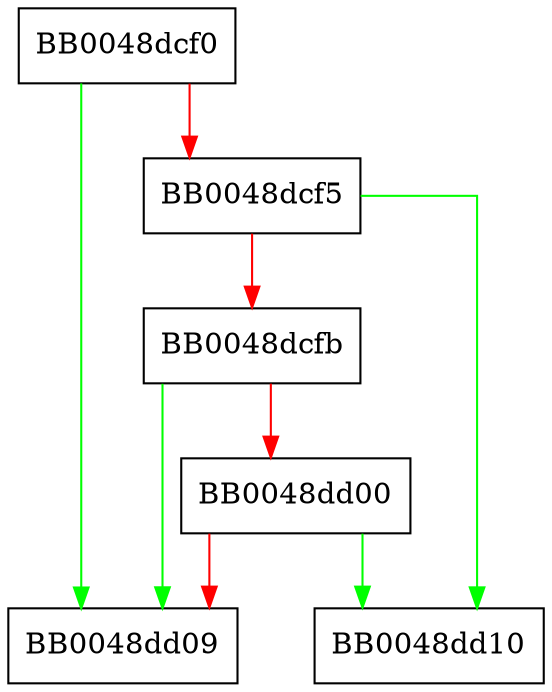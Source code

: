 digraph SSL_set_default_passwd_cb {
  node [shape="box"];
  graph [splines=ortho];
  BB0048dcf0 -> BB0048dd09 [color="green"];
  BB0048dcf0 -> BB0048dcf5 [color="red"];
  BB0048dcf5 -> BB0048dd10 [color="green"];
  BB0048dcf5 -> BB0048dcfb [color="red"];
  BB0048dcfb -> BB0048dd09 [color="green"];
  BB0048dcfb -> BB0048dd00 [color="red"];
  BB0048dd00 -> BB0048dd10 [color="green"];
  BB0048dd00 -> BB0048dd09 [color="red"];
}